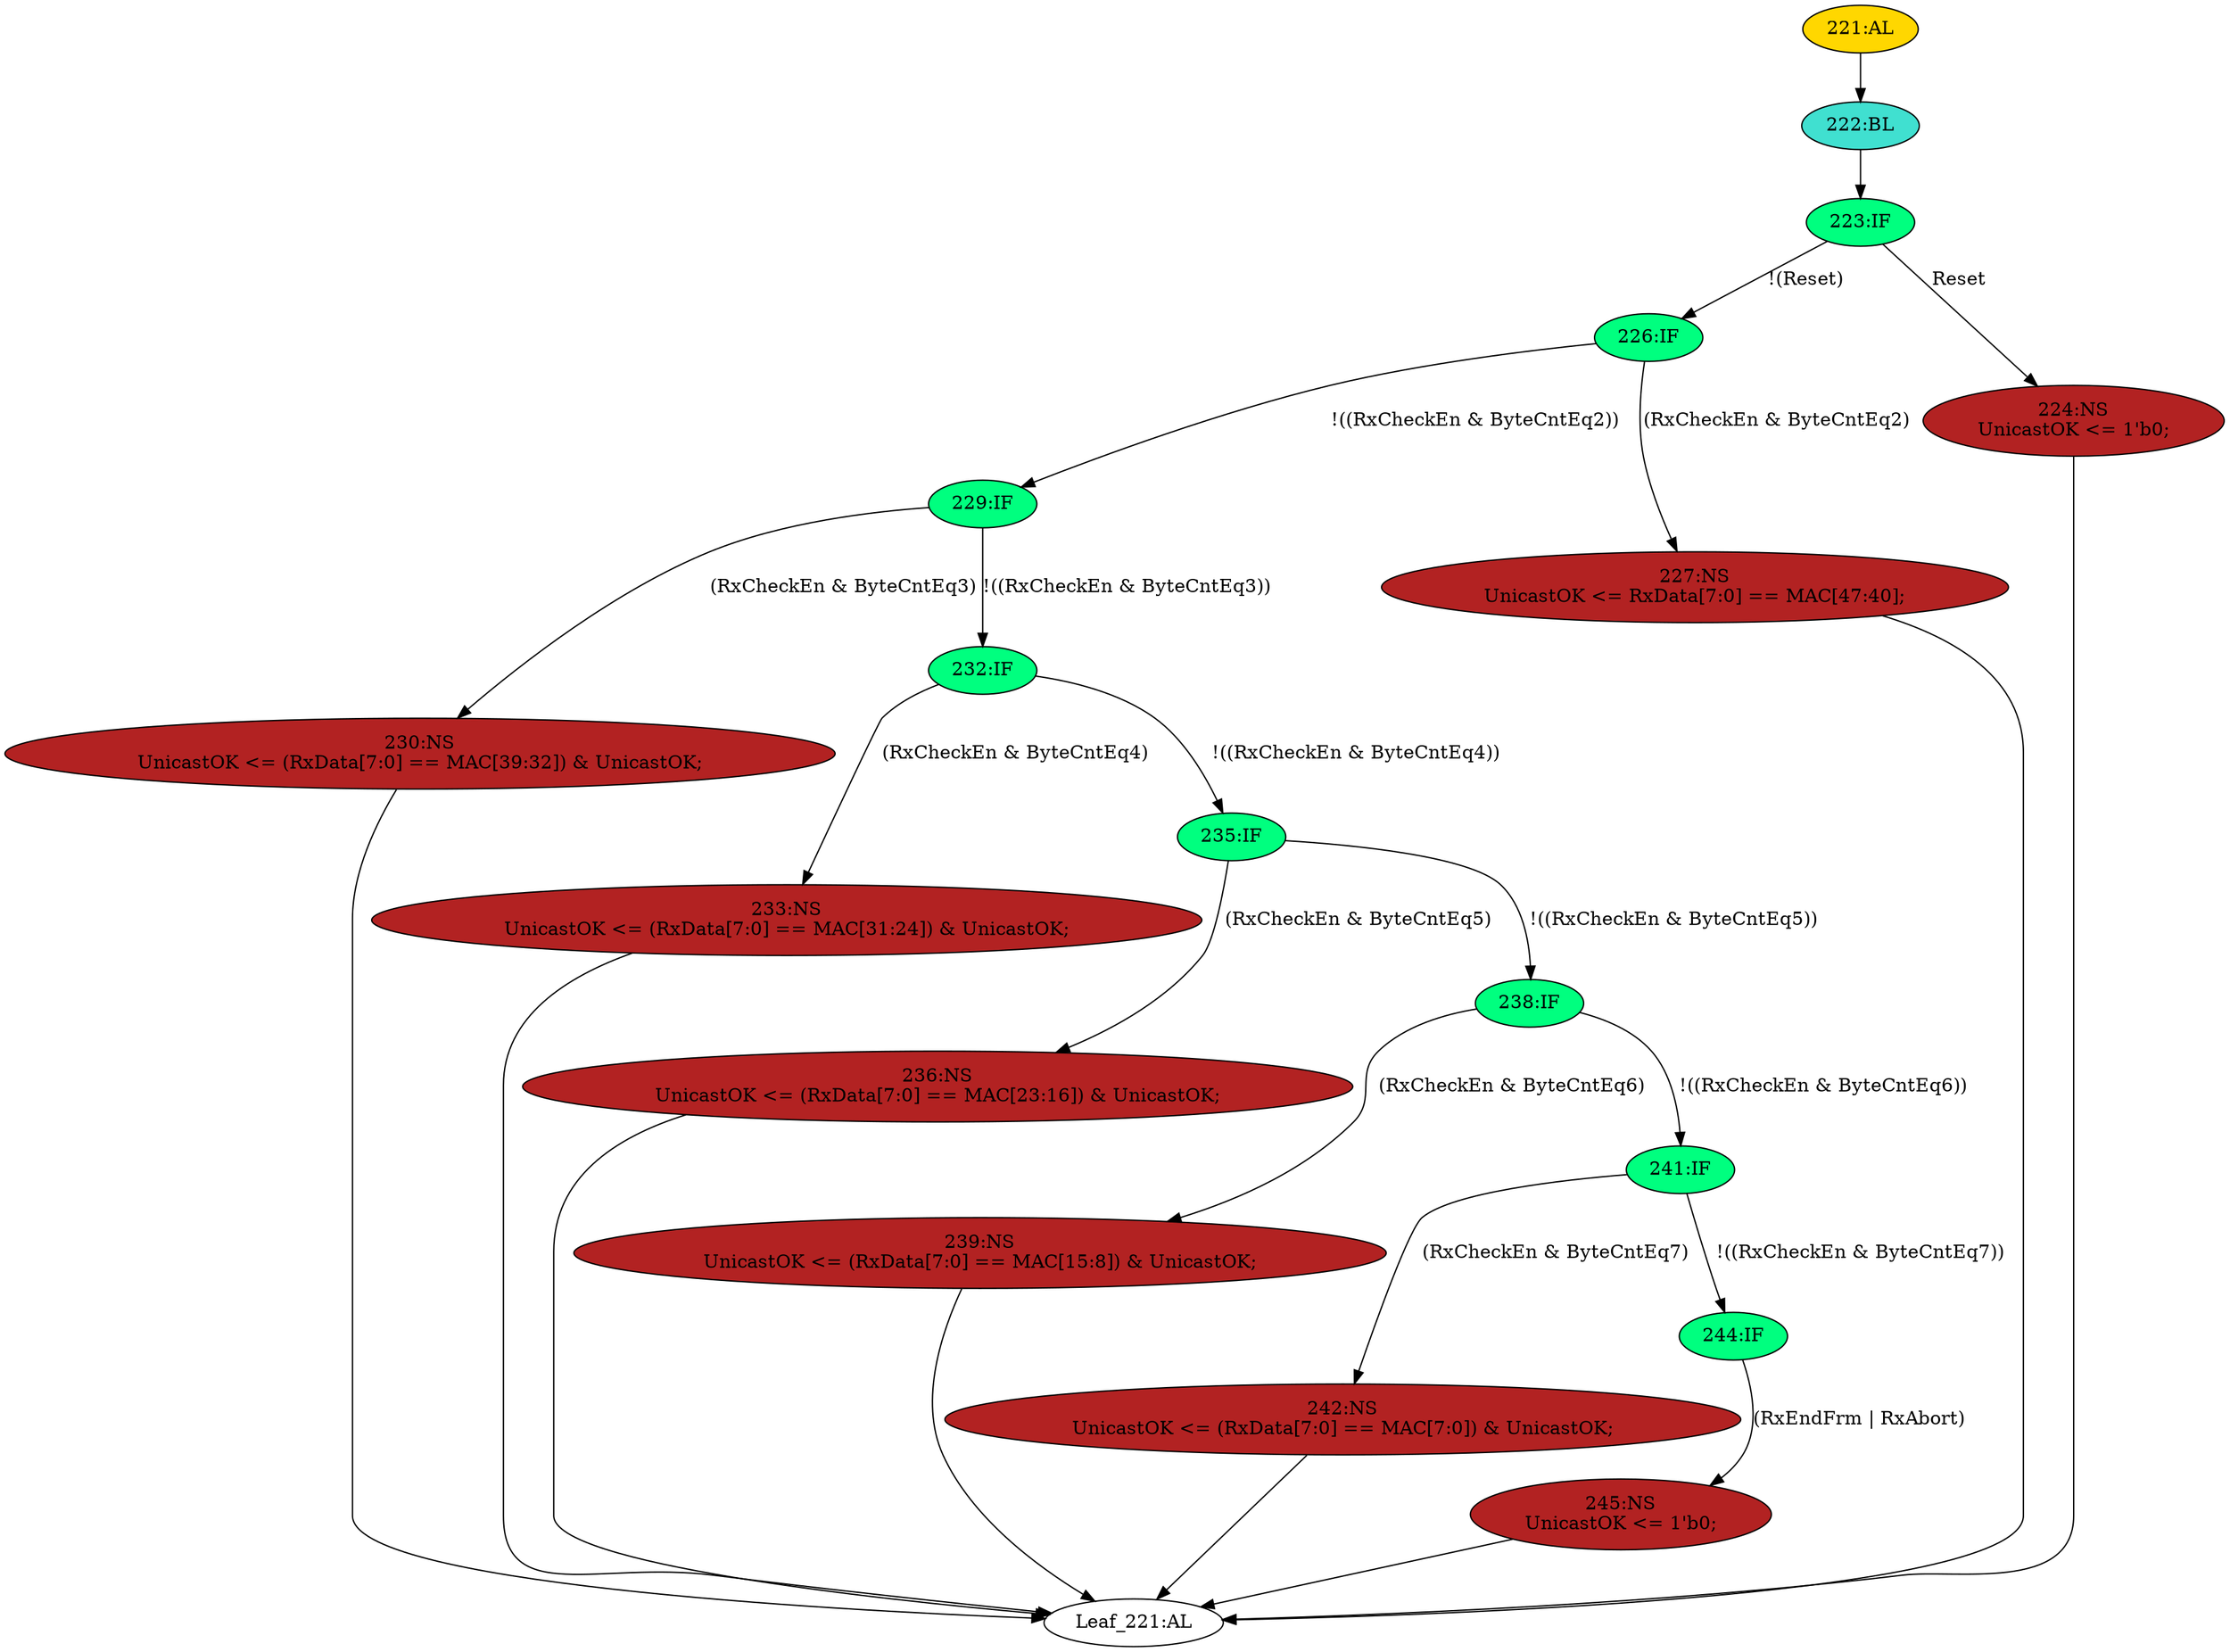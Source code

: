 strict digraph "" {
	node [label="\N"];
	"245:NS"	 [ast="<pyverilog.vparser.ast.NonblockingSubstitution object at 0x7f2c21be9350>",
		fillcolor=firebrick,
		label="245:NS
UnicastOK <= 1'b0;",
		statements="[<pyverilog.vparser.ast.NonblockingSubstitution object at 0x7f2c21be9350>]",
		style=filled,
		typ=NonblockingSubstitution];
	"Leaf_221:AL"	 [def_var="['UnicastOK']",
		label="Leaf_221:AL"];
	"245:NS" -> "Leaf_221:AL"	 [cond="[]",
		lineno=None];
	"242:NS"	 [ast="<pyverilog.vparser.ast.NonblockingSubstitution object at 0x7f2c21be92d0>",
		fillcolor=firebrick,
		label="242:NS
UnicastOK <= (RxData[7:0] == MAC[7:0]) & UnicastOK;",
		statements="[<pyverilog.vparser.ast.NonblockingSubstitution object at 0x7f2c21be92d0>]",
		style=filled,
		typ=NonblockingSubstitution];
	"242:NS" -> "Leaf_221:AL"	 [cond="[]",
		lineno=None];
	"236:NS"	 [ast="<pyverilog.vparser.ast.NonblockingSubstitution object at 0x7f2c21bbf450>",
		fillcolor=firebrick,
		label="236:NS
UnicastOK <= (RxData[7:0] == MAC[23:16]) & UnicastOK;",
		statements="[<pyverilog.vparser.ast.NonblockingSubstitution object at 0x7f2c21bbf450>]",
		style=filled,
		typ=NonblockingSubstitution];
	"236:NS" -> "Leaf_221:AL"	 [cond="[]",
		lineno=None];
	"230:NS"	 [ast="<pyverilog.vparser.ast.NonblockingSubstitution object at 0x7f2c21bbf790>",
		fillcolor=firebrick,
		label="230:NS
UnicastOK <= (RxData[7:0] == MAC[39:32]) & UnicastOK;",
		statements="[<pyverilog.vparser.ast.NonblockingSubstitution object at 0x7f2c21bbf790>]",
		style=filled,
		typ=NonblockingSubstitution];
	"230:NS" -> "Leaf_221:AL"	 [cond="[]",
		lineno=None];
	"239:NS"	 [ast="<pyverilog.vparser.ast.NonblockingSubstitution object at 0x7f2c21bbfb50>",
		fillcolor=firebrick,
		label="239:NS
UnicastOK <= (RxData[7:0] == MAC[15:8]) & UnicastOK;",
		statements="[<pyverilog.vparser.ast.NonblockingSubstitution object at 0x7f2c21bbfb50>]",
		style=filled,
		typ=NonblockingSubstitution];
	"239:NS" -> "Leaf_221:AL"	 [cond="[]",
		lineno=None];
	"238:IF"	 [ast="<pyverilog.vparser.ast.IfStatement object at 0x7f2c4363d250>",
		fillcolor=springgreen,
		label="238:IF",
		statements="[]",
		style=filled,
		typ=IfStatement];
	"238:IF" -> "239:NS"	 [cond="['RxCheckEn', 'ByteCntEq6']",
		label="(RxCheckEn & ByteCntEq6)",
		lineno=238];
	"241:IF"	 [ast="<pyverilog.vparser.ast.IfStatement object at 0x7f2c21bbff10>",
		fillcolor=springgreen,
		label="241:IF",
		statements="[]",
		style=filled,
		typ=IfStatement];
	"238:IF" -> "241:IF"	 [cond="['RxCheckEn', 'ByteCntEq6']",
		label="!((RxCheckEn & ByteCntEq6))",
		lineno=238];
	"232:IF"	 [ast="<pyverilog.vparser.ast.IfStatement object at 0x7f2c4363d1d0>",
		fillcolor=springgreen,
		label="232:IF",
		statements="[]",
		style=filled,
		typ=IfStatement];
	"233:NS"	 [ast="<pyverilog.vparser.ast.NonblockingSubstitution object at 0x7f2c4363d410>",
		fillcolor=firebrick,
		label="233:NS
UnicastOK <= (RxData[7:0] == MAC[31:24]) & UnicastOK;",
		statements="[<pyverilog.vparser.ast.NonblockingSubstitution object at 0x7f2c4363d410>]",
		style=filled,
		typ=NonblockingSubstitution];
	"232:IF" -> "233:NS"	 [cond="['RxCheckEn', 'ByteCntEq4']",
		label="(RxCheckEn & ByteCntEq4)",
		lineno=232];
	"235:IF"	 [ast="<pyverilog.vparser.ast.IfStatement object at 0x7f2c4363d210>",
		fillcolor=springgreen,
		label="235:IF",
		statements="[]",
		style=filled,
		typ=IfStatement];
	"232:IF" -> "235:IF"	 [cond="['RxCheckEn', 'ByteCntEq4']",
		label="!((RxCheckEn & ByteCntEq4))",
		lineno=232];
	"244:IF"	 [ast="<pyverilog.vparser.ast.IfStatement object at 0x7f2c21bbff90>",
		fillcolor=springgreen,
		label="244:IF",
		statements="[]",
		style=filled,
		typ=IfStatement];
	"244:IF" -> "245:NS"	 [cond="['RxEndFrm', 'RxAbort']",
		label="(RxEndFrm | RxAbort)",
		lineno=244];
	"222:BL"	 [ast="<pyverilog.vparser.ast.Block object at 0x7f2c4363d890>",
		fillcolor=turquoise,
		label="222:BL",
		statements="[]",
		style=filled,
		typ=Block];
	"223:IF"	 [ast="<pyverilog.vparser.ast.IfStatement object at 0x7f2c4363d8d0>",
		fillcolor=springgreen,
		label="223:IF",
		statements="[]",
		style=filled,
		typ=IfStatement];
	"222:BL" -> "223:IF"	 [cond="[]",
		lineno=None];
	"221:AL"	 [ast="<pyverilog.vparser.ast.Always object at 0x7f2c4363dfd0>",
		clk_sens=True,
		fillcolor=gold,
		label="221:AL",
		sens="['MRxClk', 'Reset']",
		statements="[]",
		style=filled,
		typ=Always,
		use_var="['Reset', 'RxCheckEn', 'RxData', 'MAC', 'RxAbort', 'RxEndFrm', 'ByteCntEq5', 'ByteCntEq4', 'ByteCntEq7', 'ByteCntEq6', 'UnicastOK', '\
ByteCntEq3', 'ByteCntEq2']"];
	"221:AL" -> "222:BL"	 [cond="[]",
		lineno=None];
	"229:IF"	 [ast="<pyverilog.vparser.ast.IfStatement object at 0x7f2c4363d950>",
		fillcolor=springgreen,
		label="229:IF",
		statements="[]",
		style=filled,
		typ=IfStatement];
	"229:IF" -> "230:NS"	 [cond="['RxCheckEn', 'ByteCntEq3']",
		label="(RxCheckEn & ByteCntEq3)",
		lineno=229];
	"229:IF" -> "232:IF"	 [cond="['RxCheckEn', 'ByteCntEq3']",
		label="!((RxCheckEn & ByteCntEq3))",
		lineno=229];
	"226:IF"	 [ast="<pyverilog.vparser.ast.IfStatement object at 0x7f2c4363d910>",
		fillcolor=springgreen,
		label="226:IF",
		statements="[]",
		style=filled,
		typ=IfStatement];
	"223:IF" -> "226:IF"	 [cond="['Reset']",
		label="!(Reset)",
		lineno=223];
	"224:NS"	 [ast="<pyverilog.vparser.ast.NonblockingSubstitution object at 0x7f2c4363de50>",
		fillcolor=firebrick,
		label="224:NS
UnicastOK <= 1'b0;",
		statements="[<pyverilog.vparser.ast.NonblockingSubstitution object at 0x7f2c4363de50>]",
		style=filled,
		typ=NonblockingSubstitution];
	"223:IF" -> "224:NS"	 [cond="['Reset']",
		label=Reset,
		lineno=223];
	"227:NS"	 [ast="<pyverilog.vparser.ast.NonblockingSubstitution object at 0x7f2c4363da50>",
		fillcolor=firebrick,
		label="227:NS
UnicastOK <= RxData[7:0] == MAC[47:40];",
		statements="[<pyverilog.vparser.ast.NonblockingSubstitution object at 0x7f2c4363da50>]",
		style=filled,
		typ=NonblockingSubstitution];
	"227:NS" -> "Leaf_221:AL"	 [cond="[]",
		lineno=None];
	"233:NS" -> "Leaf_221:AL"	 [cond="[]",
		lineno=None];
	"226:IF" -> "229:IF"	 [cond="['RxCheckEn', 'ByteCntEq2']",
		label="!((RxCheckEn & ByteCntEq2))",
		lineno=226];
	"226:IF" -> "227:NS"	 [cond="['RxCheckEn', 'ByteCntEq2']",
		label="(RxCheckEn & ByteCntEq2)",
		lineno=226];
	"241:IF" -> "242:NS"	 [cond="['RxCheckEn', 'ByteCntEq7']",
		label="(RxCheckEn & ByteCntEq7)",
		lineno=241];
	"241:IF" -> "244:IF"	 [cond="['RxCheckEn', 'ByteCntEq7']",
		label="!((RxCheckEn & ByteCntEq7))",
		lineno=241];
	"224:NS" -> "Leaf_221:AL"	 [cond="[]",
		lineno=None];
	"235:IF" -> "236:NS"	 [cond="['RxCheckEn', 'ByteCntEq5']",
		label="(RxCheckEn & ByteCntEq5)",
		lineno=235];
	"235:IF" -> "238:IF"	 [cond="['RxCheckEn', 'ByteCntEq5']",
		label="!((RxCheckEn & ByteCntEq5))",
		lineno=235];
}
